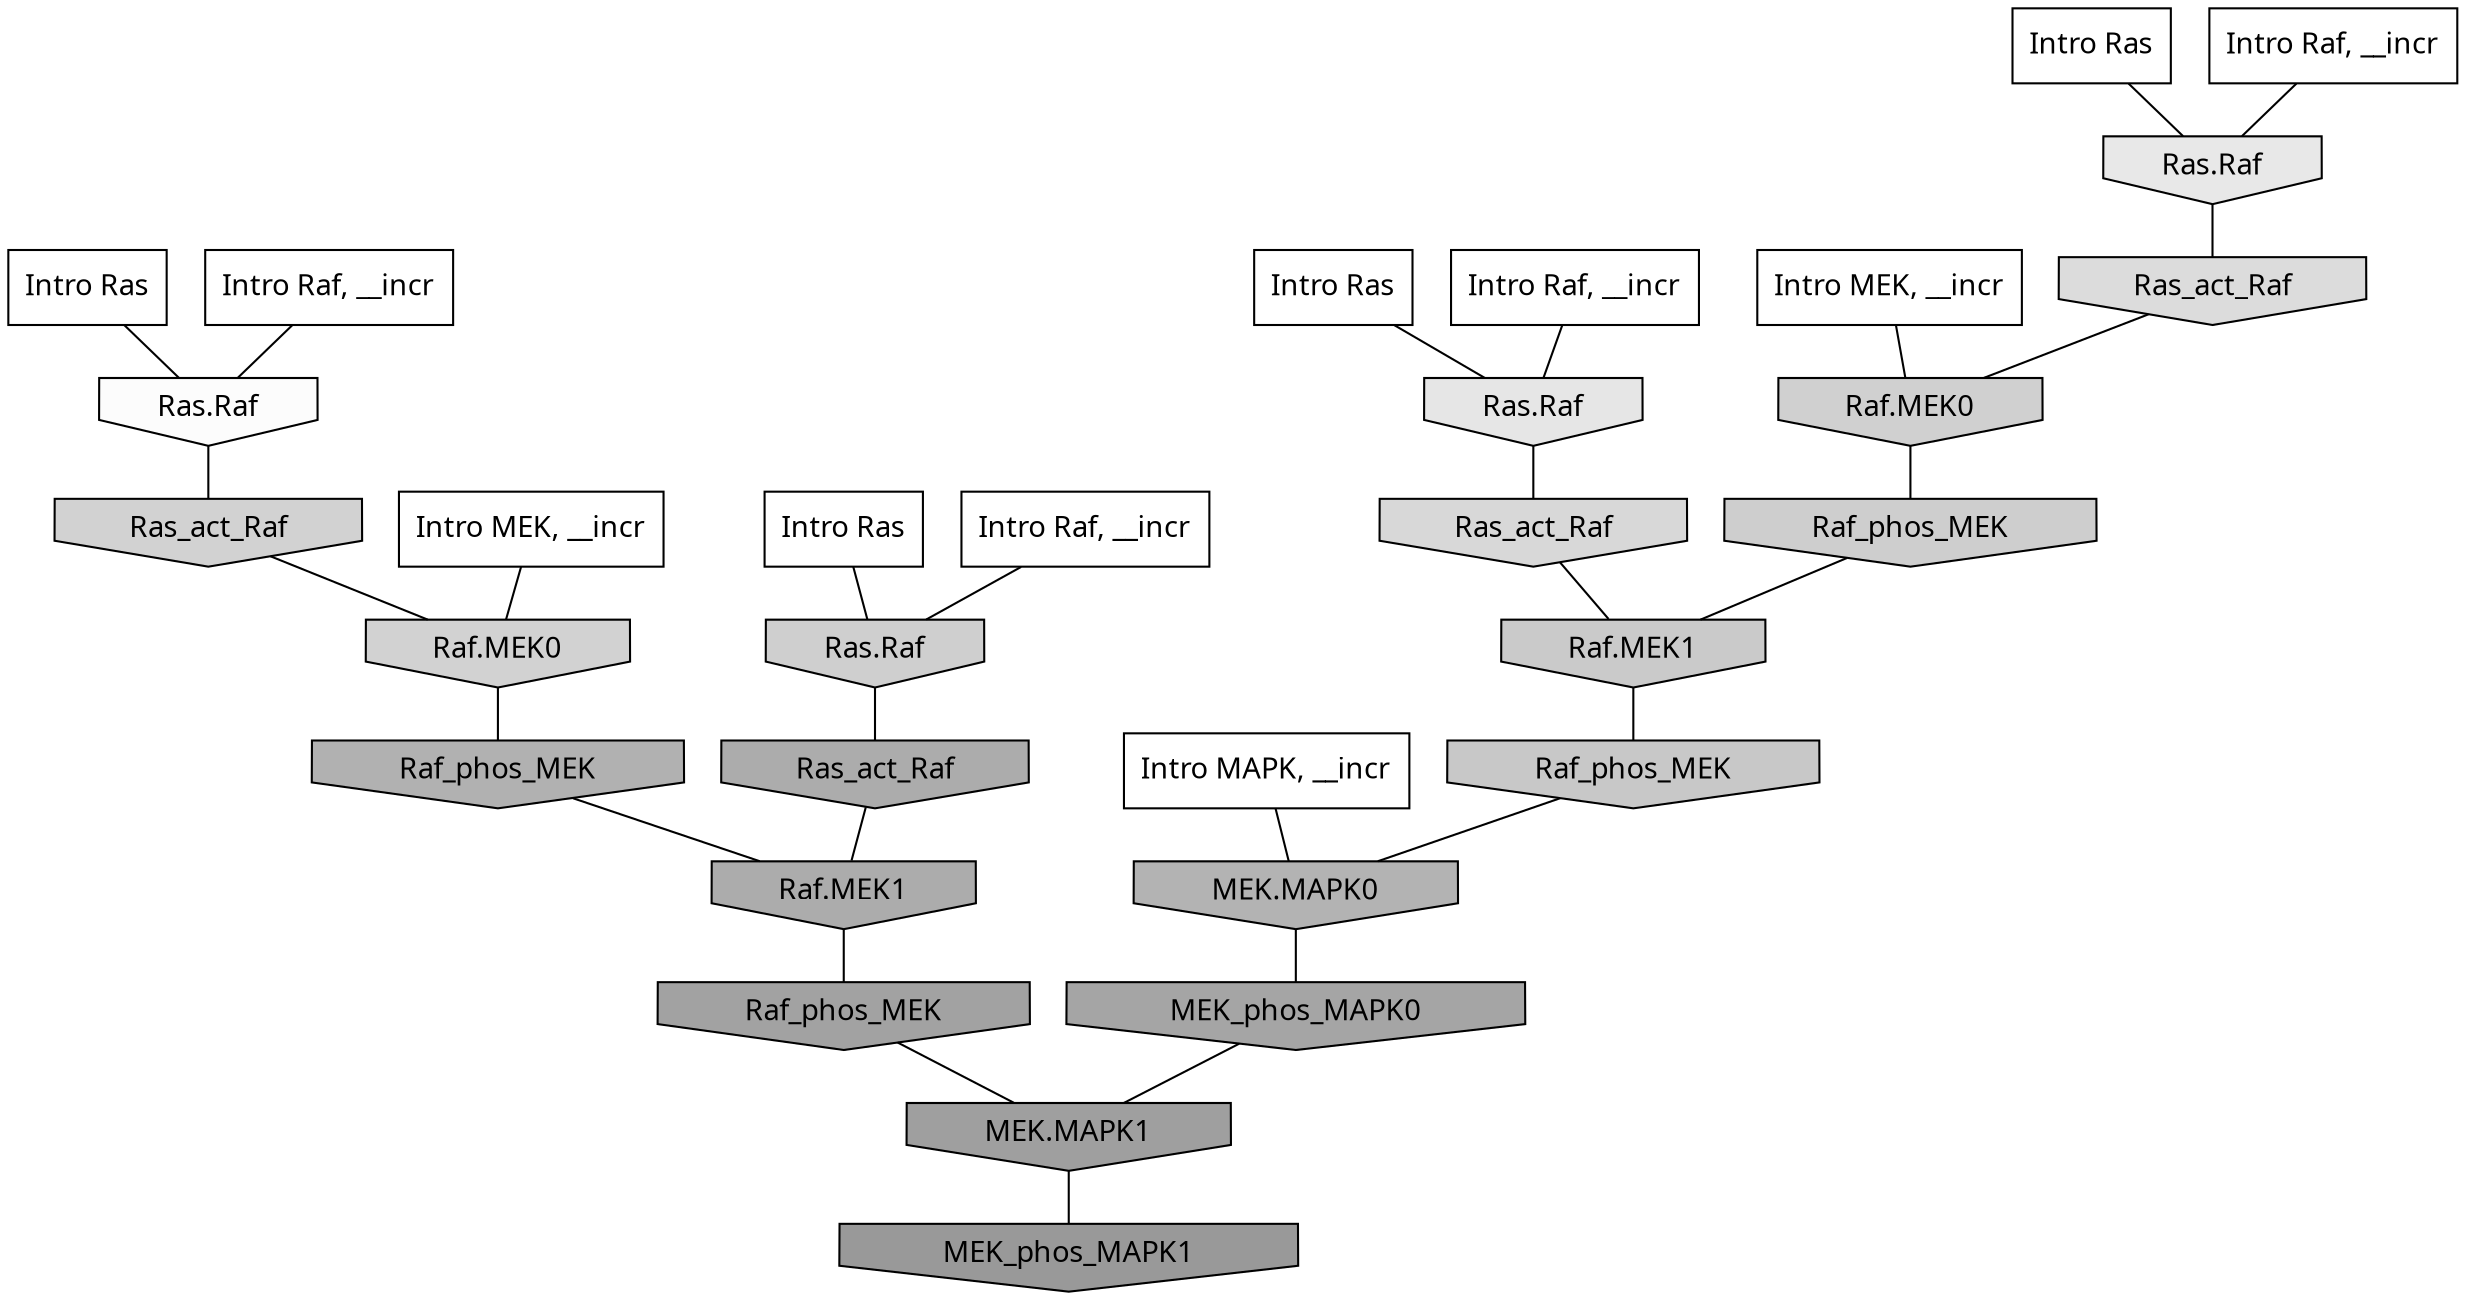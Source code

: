 digraph G{
  rankdir="TB";
  ranksep=0.30;
  node [fontname="CMU Serif"];
  edge [fontname="CMU Serif"];
  
  48 [label="Intro Ras", shape=rectangle, style=filled, fillcolor="0.000 0.000 1.000"]
  
  52 [label="Intro Ras", shape=rectangle, style=filled, fillcolor="0.000 0.000 1.000"]
  
  67 [label="Intro Ras", shape=rectangle, style=filled, fillcolor="0.000 0.000 1.000"]
  
  86 [label="Intro Ras", shape=rectangle, style=filled, fillcolor="0.000 0.000 1.000"]
  
  139 [label="Intro Raf, __incr", shape=rectangle, style=filled, fillcolor="0.000 0.000 1.000"]
  
  567 [label="Intro Raf, __incr", shape=rectangle, style=filled, fillcolor="0.000 0.000 1.000"]
  
  901 [label="Intro Raf, __incr", shape=rectangle, style=filled, fillcolor="0.000 0.000 1.000"]
  
  916 [label="Intro Raf, __incr", shape=rectangle, style=filled, fillcolor="0.000 0.000 1.000"]
  
  1142 [label="Intro MEK, __incr", shape=rectangle, style=filled, fillcolor="0.000 0.000 1.000"]
  
  1768 [label="Intro MEK, __incr", shape=rectangle, style=filled, fillcolor="0.000 0.000 1.000"]
  
  2254 [label="Intro MAPK, __incr", shape=rectangle, style=filled, fillcolor="0.000 0.000 1.000"]
  
  3402 [label="Ras.Raf", shape=invhouse, style=filled, fillcolor="0.000 0.000 0.985"]
  
  4086 [label="Ras.Raf", shape=invhouse, style=filled, fillcolor="0.000 0.000 0.908"]
  
  4195 [label="Ras.Raf", shape=invhouse, style=filled, fillcolor="0.000 0.000 0.899"]
  
  4693 [label="Ras_act_Raf", shape=invhouse, style=filled, fillcolor="0.000 0.000 0.861"]
  
  4915 [label="Ras_act_Raf", shape=invhouse, style=filled, fillcolor="0.000 0.000 0.846"]
  
  5235 [label="Ras_act_Raf", shape=invhouse, style=filled, fillcolor="0.000 0.000 0.823"]
  
  5238 [label="Raf.MEK0", shape=invhouse, style=filled, fillcolor="0.000 0.000 0.823"]
  
  5383 [label="Raf.MEK0", shape=invhouse, style=filled, fillcolor="0.000 0.000 0.816"]
  
  5435 [label="Ras.Raf", shape=invhouse, style=filled, fillcolor="0.000 0.000 0.812"]
  
  5488 [label="Raf_phos_MEK", shape=invhouse, style=filled, fillcolor="0.000 0.000 0.808"]
  
  5729 [label="Raf.MEK1", shape=invhouse, style=filled, fillcolor="0.000 0.000 0.791"]
  
  5896 [label="Raf_phos_MEK", shape=invhouse, style=filled, fillcolor="0.000 0.000 0.782"]
  
  7768 [label="MEK.MAPK0", shape=invhouse, style=filled, fillcolor="0.000 0.000 0.700"]
  
  7949 [label="Raf_phos_MEK", shape=invhouse, style=filled, fillcolor="0.000 0.000 0.693"]
  
  8488 [label="Ras_act_Raf", shape=invhouse, style=filled, fillcolor="0.000 0.000 0.675"]
  
  8490 [label="Raf.MEK1", shape=invhouse, style=filled, fillcolor="0.000 0.000 0.675"]
  
  9353 [label="MEK_phos_MAPK0", shape=invhouse, style=filled, fillcolor="0.000 0.000 0.647"]
  
  9877 [label="Raf_phos_MEK", shape=invhouse, style=filled, fillcolor="0.000 0.000 0.634"]
  
  10316 [label="MEK.MAPK1", shape=invhouse, style=filled, fillcolor="0.000 0.000 0.623"]
  
  11304 [label="MEK_phos_MAPK1", shape=invhouse, style=filled, fillcolor="0.000 0.000 0.600"]
  
  
  10316 -> 11304 [dir=none, color="0.000 0.000 0.000"] 
  9877 -> 10316 [dir=none, color="0.000 0.000 0.000"] 
  9353 -> 10316 [dir=none, color="0.000 0.000 0.000"] 
  8490 -> 9877 [dir=none, color="0.000 0.000 0.000"] 
  8488 -> 8490 [dir=none, color="0.000 0.000 0.000"] 
  7949 -> 8490 [dir=none, color="0.000 0.000 0.000"] 
  7768 -> 9353 [dir=none, color="0.000 0.000 0.000"] 
  5896 -> 7768 [dir=none, color="0.000 0.000 0.000"] 
  5729 -> 5896 [dir=none, color="0.000 0.000 0.000"] 
  5488 -> 5729 [dir=none, color="0.000 0.000 0.000"] 
  5435 -> 8488 [dir=none, color="0.000 0.000 0.000"] 
  5383 -> 5488 [dir=none, color="0.000 0.000 0.000"] 
  5238 -> 7949 [dir=none, color="0.000 0.000 0.000"] 
  5235 -> 5238 [dir=none, color="0.000 0.000 0.000"] 
  4915 -> 5729 [dir=none, color="0.000 0.000 0.000"] 
  4693 -> 5383 [dir=none, color="0.000 0.000 0.000"] 
  4195 -> 4915 [dir=none, color="0.000 0.000 0.000"] 
  4086 -> 4693 [dir=none, color="0.000 0.000 0.000"] 
  3402 -> 5235 [dir=none, color="0.000 0.000 0.000"] 
  2254 -> 7768 [dir=none, color="0.000 0.000 0.000"] 
  1768 -> 5238 [dir=none, color="0.000 0.000 0.000"] 
  1142 -> 5383 [dir=none, color="0.000 0.000 0.000"] 
  916 -> 4195 [dir=none, color="0.000 0.000 0.000"] 
  901 -> 3402 [dir=none, color="0.000 0.000 0.000"] 
  567 -> 5435 [dir=none, color="0.000 0.000 0.000"] 
  139 -> 4086 [dir=none, color="0.000 0.000 0.000"] 
  86 -> 5435 [dir=none, color="0.000 0.000 0.000"] 
  67 -> 4086 [dir=none, color="0.000 0.000 0.000"] 
  52 -> 4195 [dir=none, color="0.000 0.000 0.000"] 
  48 -> 3402 [dir=none, color="0.000 0.000 0.000"] 
  
  }
